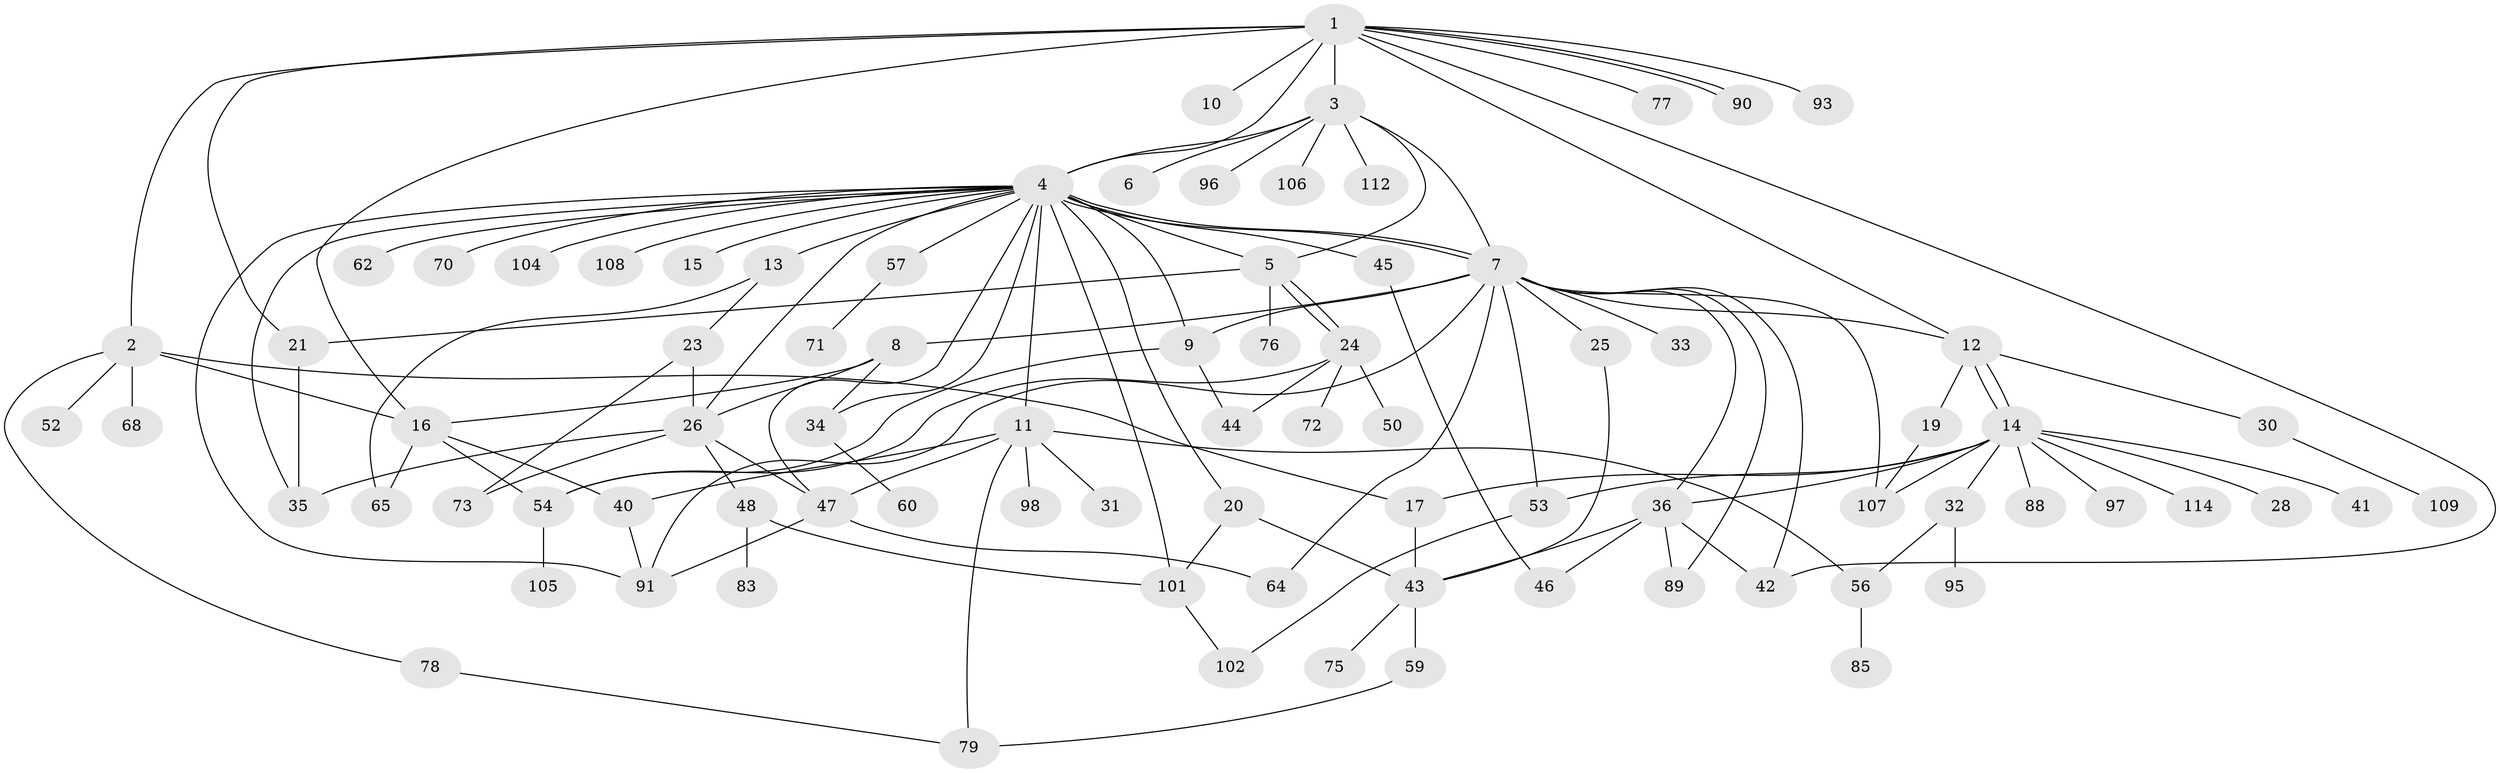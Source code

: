 // original degree distribution, {14: 0.008771929824561403, 6: 0.043859649122807015, 22: 0.008771929824561403, 7: 0.043859649122807015, 1: 0.3684210526315789, 15: 0.008771929824561403, 5: 0.02631578947368421, 4: 0.07017543859649122, 13: 0.008771929824561403, 3: 0.15789473684210525, 2: 0.2543859649122807}
// Generated by graph-tools (version 1.1) at 2025/41/03/06/25 10:41:47]
// undirected, 83 vertices, 129 edges
graph export_dot {
graph [start="1"]
  node [color=gray90,style=filled];
  1 [super="+66"];
  2 [super="+18"];
  3 [super="+38"];
  4 [super="+81"];
  5 [super="+22"];
  6;
  7 [super="+51"];
  8 [super="+49"];
  9 [super="+94"];
  10;
  11 [super="+29"];
  12 [super="+61"];
  13 [super="+113"];
  14 [super="+80"];
  15;
  16 [super="+63"];
  17 [super="+39"];
  19 [super="+67"];
  20;
  21 [super="+100"];
  23 [super="+27"];
  24;
  25;
  26 [super="+74"];
  28;
  30;
  31;
  32 [super="+86"];
  33;
  34 [super="+37"];
  35 [super="+99"];
  36 [super="+82"];
  40 [super="+55"];
  41;
  42;
  43 [super="+84"];
  44;
  45 [super="+69"];
  46;
  47 [super="+103"];
  48;
  50;
  52;
  53;
  54 [super="+58"];
  56 [super="+111"];
  57;
  59;
  60;
  62;
  64 [super="+87"];
  65;
  68;
  70;
  71;
  72;
  73 [super="+110"];
  75;
  76;
  77;
  78;
  79 [super="+92"];
  83;
  85;
  88;
  89;
  90;
  91;
  93;
  95;
  96;
  97;
  98;
  101;
  102;
  104;
  105;
  106;
  107;
  108;
  109;
  112;
  114;
  1 -- 2;
  1 -- 3;
  1 -- 4;
  1 -- 10;
  1 -- 16 [weight=2];
  1 -- 42;
  1 -- 77;
  1 -- 90;
  1 -- 90;
  1 -- 93;
  1 -- 21;
  1 -- 12;
  2 -- 68;
  2 -- 78;
  2 -- 52;
  2 -- 16;
  2 -- 17;
  3 -- 4;
  3 -- 6;
  3 -- 7;
  3 -- 96;
  3 -- 112;
  3 -- 106;
  3 -- 5;
  4 -- 5 [weight=2];
  4 -- 7 [weight=2];
  4 -- 7;
  4 -- 9;
  4 -- 11 [weight=2];
  4 -- 13;
  4 -- 15;
  4 -- 20;
  4 -- 34;
  4 -- 35;
  4 -- 45;
  4 -- 47;
  4 -- 57;
  4 -- 62;
  4 -- 70;
  4 -- 91;
  4 -- 101;
  4 -- 108;
  4 -- 26;
  4 -- 104;
  5 -- 21;
  5 -- 24;
  5 -- 24;
  5 -- 76;
  7 -- 8;
  7 -- 9;
  7 -- 12;
  7 -- 25;
  7 -- 33;
  7 -- 36;
  7 -- 53;
  7 -- 64;
  7 -- 89;
  7 -- 91;
  7 -- 42;
  7 -- 107;
  8 -- 26;
  8 -- 34;
  8 -- 16;
  9 -- 54;
  9 -- 44;
  11 -- 31;
  11 -- 47;
  11 -- 98;
  11 -- 40;
  11 -- 79;
  11 -- 56;
  12 -- 14;
  12 -- 14;
  12 -- 19;
  12 -- 30;
  13 -- 23;
  13 -- 65;
  14 -- 17;
  14 -- 28;
  14 -- 32;
  14 -- 36;
  14 -- 41;
  14 -- 53;
  14 -- 88;
  14 -- 97;
  14 -- 107;
  14 -- 114;
  16 -- 40;
  16 -- 65;
  16 -- 54;
  17 -- 43;
  19 -- 107;
  20 -- 101;
  20 -- 43;
  21 -- 35;
  23 -- 73;
  23 -- 26;
  24 -- 44;
  24 -- 50;
  24 -- 54;
  24 -- 72;
  25 -- 43;
  26 -- 47;
  26 -- 48;
  26 -- 73;
  26 -- 35;
  30 -- 109;
  32 -- 56;
  32 -- 95;
  34 -- 60;
  36 -- 42;
  36 -- 43;
  36 -- 46;
  36 -- 89;
  40 -- 91;
  43 -- 59;
  43 -- 75;
  45 -- 46;
  47 -- 91;
  47 -- 64;
  48 -- 83;
  48 -- 101;
  53 -- 102;
  54 -- 105;
  56 -- 85;
  57 -- 71;
  59 -- 79;
  78 -- 79;
  101 -- 102;
}
